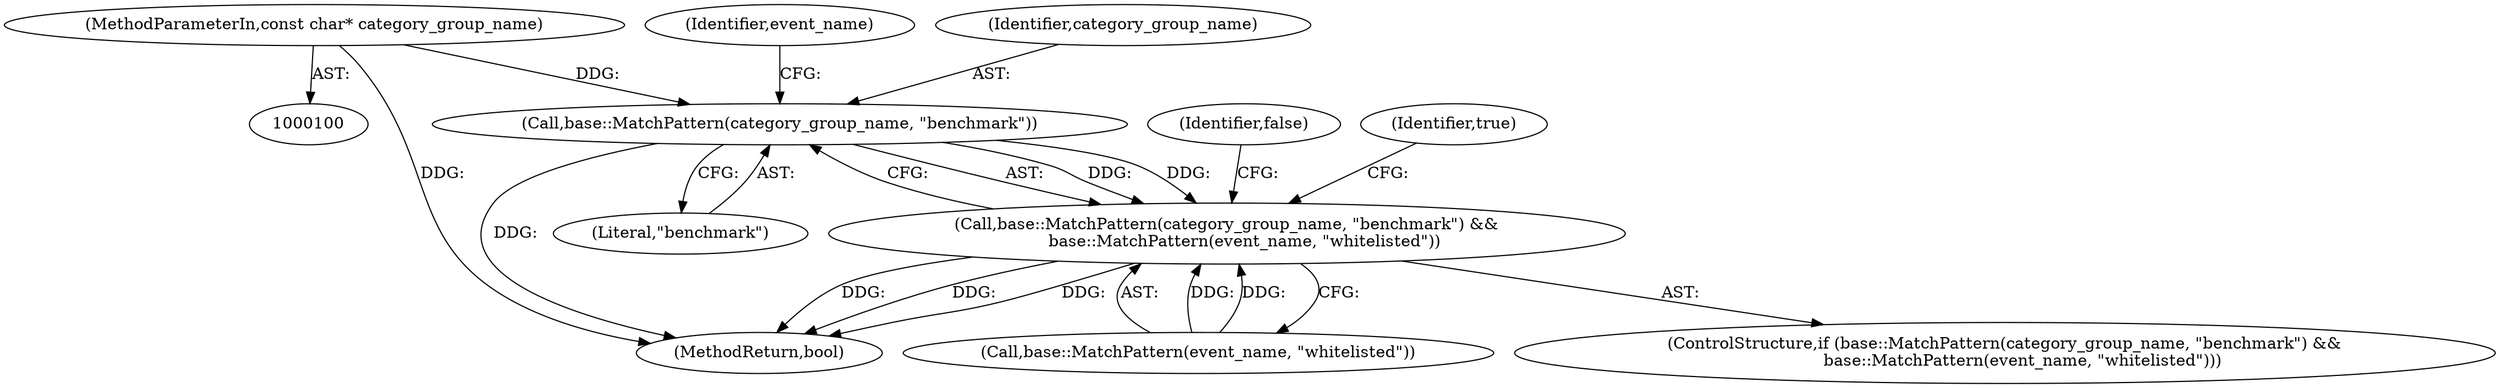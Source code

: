 digraph "0_Chrome_870f3e99a1282023753fe8d8aed90879cbc6838f_2@pointer" {
"1000106" [label="(Call,base::MatchPattern(category_group_name, \"benchmark\"))"];
"1000101" [label="(MethodParameterIn,const char* category_group_name)"];
"1000105" [label="(Call,base::MatchPattern(category_group_name, \"benchmark\") &&\n       base::MatchPattern(event_name, \"whitelisted\"))"];
"1000104" [label="(ControlStructure,if (base::MatchPattern(category_group_name, \"benchmark\") &&\n       base::MatchPattern(event_name, \"whitelisted\")))"];
"1000109" [label="(Call,base::MatchPattern(event_name, \"whitelisted\"))"];
"1000106" [label="(Call,base::MatchPattern(category_group_name, \"benchmark\"))"];
"1000117" [label="(MethodReturn,bool)"];
"1000110" [label="(Identifier,event_name)"];
"1000105" [label="(Call,base::MatchPattern(category_group_name, \"benchmark\") &&\n       base::MatchPattern(event_name, \"whitelisted\"))"];
"1000101" [label="(MethodParameterIn,const char* category_group_name)"];
"1000108" [label="(Literal,\"benchmark\")"];
"1000116" [label="(Identifier,false)"];
"1000114" [label="(Identifier,true)"];
"1000107" [label="(Identifier,category_group_name)"];
"1000106" -> "1000105"  [label="AST: "];
"1000106" -> "1000108"  [label="CFG: "];
"1000107" -> "1000106"  [label="AST: "];
"1000108" -> "1000106"  [label="AST: "];
"1000110" -> "1000106"  [label="CFG: "];
"1000105" -> "1000106"  [label="CFG: "];
"1000106" -> "1000117"  [label="DDG: "];
"1000106" -> "1000105"  [label="DDG: "];
"1000106" -> "1000105"  [label="DDG: "];
"1000101" -> "1000106"  [label="DDG: "];
"1000101" -> "1000100"  [label="AST: "];
"1000101" -> "1000117"  [label="DDG: "];
"1000105" -> "1000104"  [label="AST: "];
"1000105" -> "1000109"  [label="CFG: "];
"1000109" -> "1000105"  [label="AST: "];
"1000114" -> "1000105"  [label="CFG: "];
"1000116" -> "1000105"  [label="CFG: "];
"1000105" -> "1000117"  [label="DDG: "];
"1000105" -> "1000117"  [label="DDG: "];
"1000105" -> "1000117"  [label="DDG: "];
"1000109" -> "1000105"  [label="DDG: "];
"1000109" -> "1000105"  [label="DDG: "];
}
